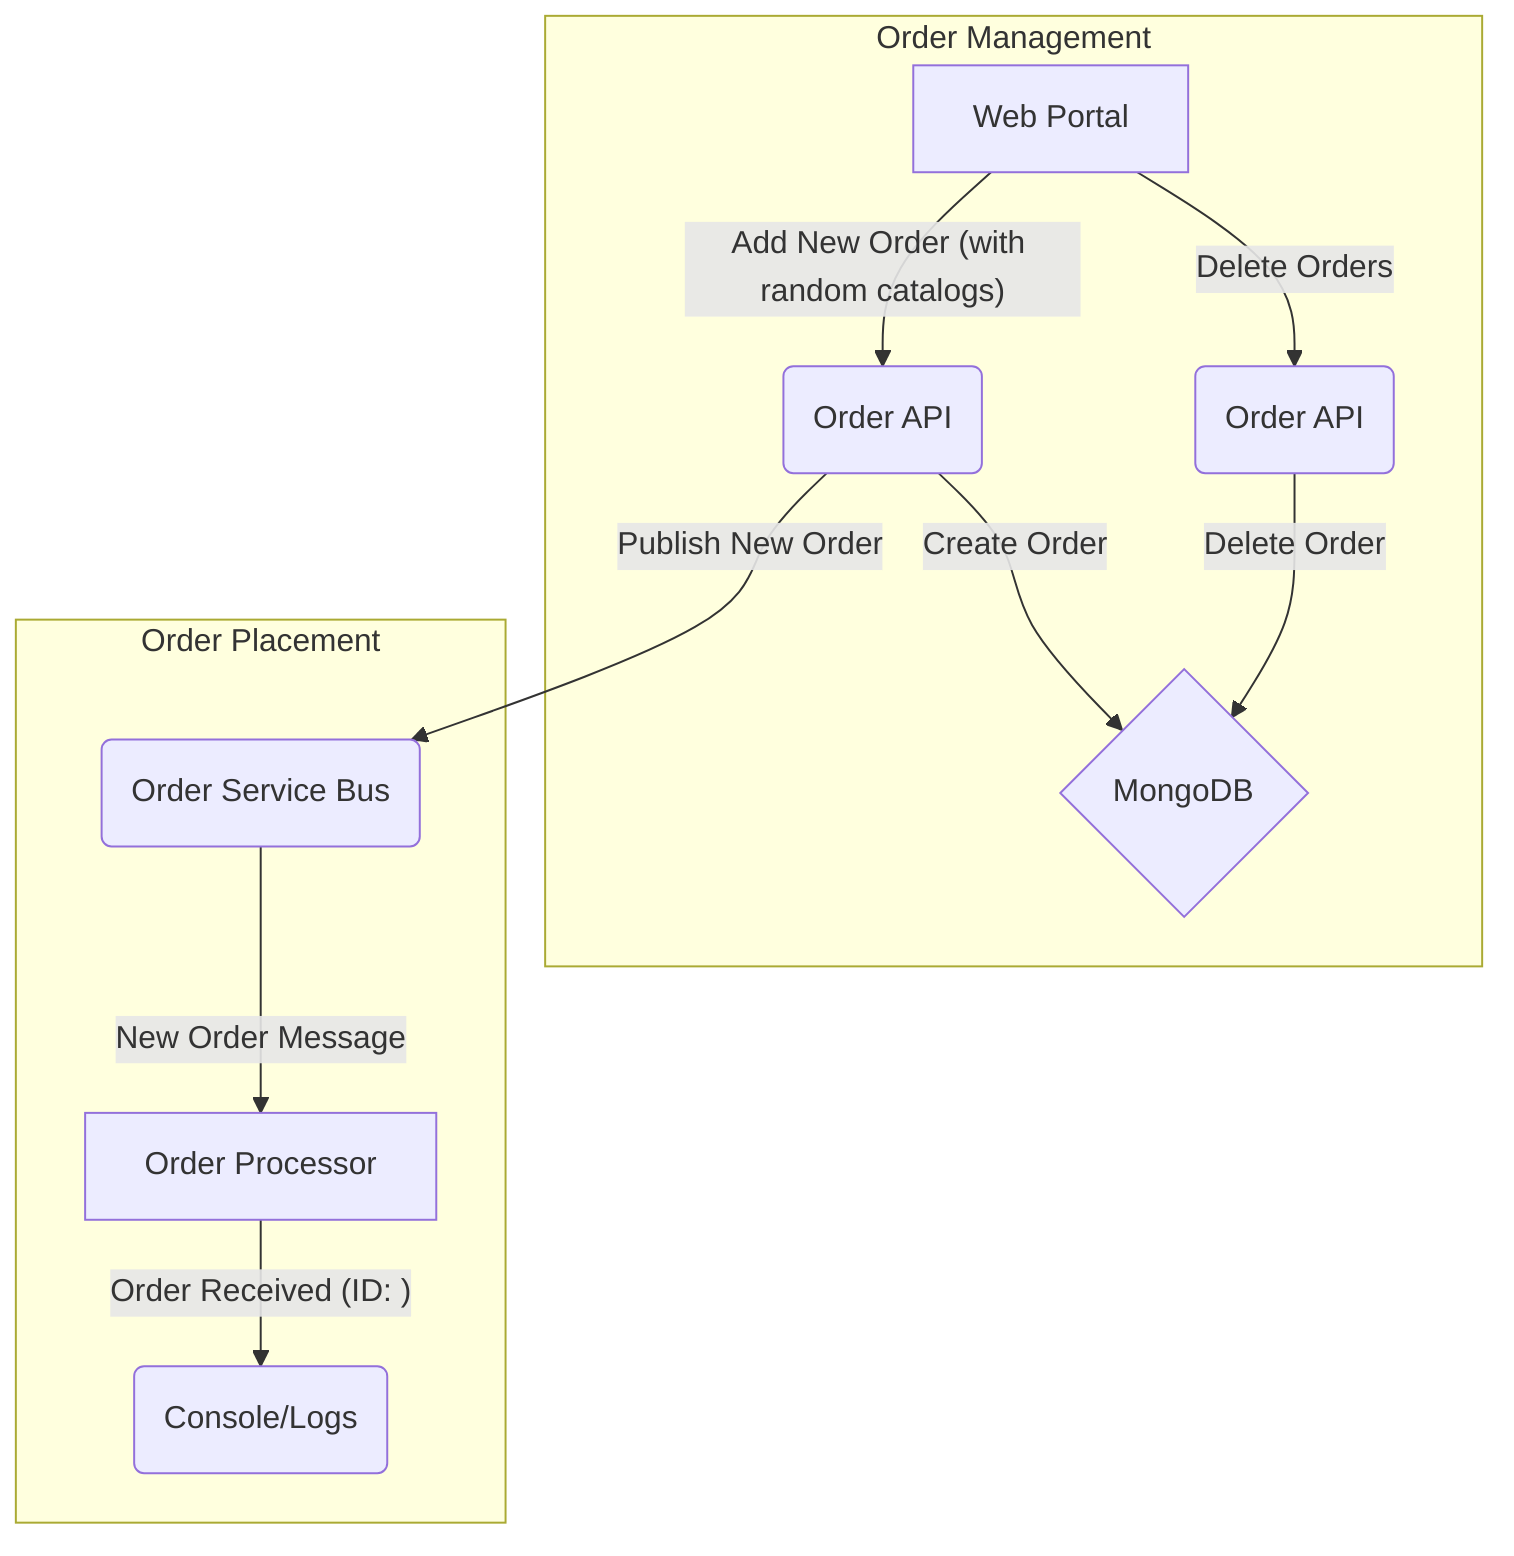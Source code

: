 graph TD
    subgraph Order Management
        A[Web Portal] -- Delete Orders --> B(Order API)
        B -- Delete Order --> C{MongoDB}        
        A -- Add New Order (with random catalogs) --> D(Order API)
        D -- Create Order --> C
    end

    subgraph Order Placement
        D -- Publish New Order --> E(Order Service Bus)
        E -- New Order Message --> F[Order Processor]
        F -- "Order Received (ID: <order_id>)" --> G(Console/Logs)
    end